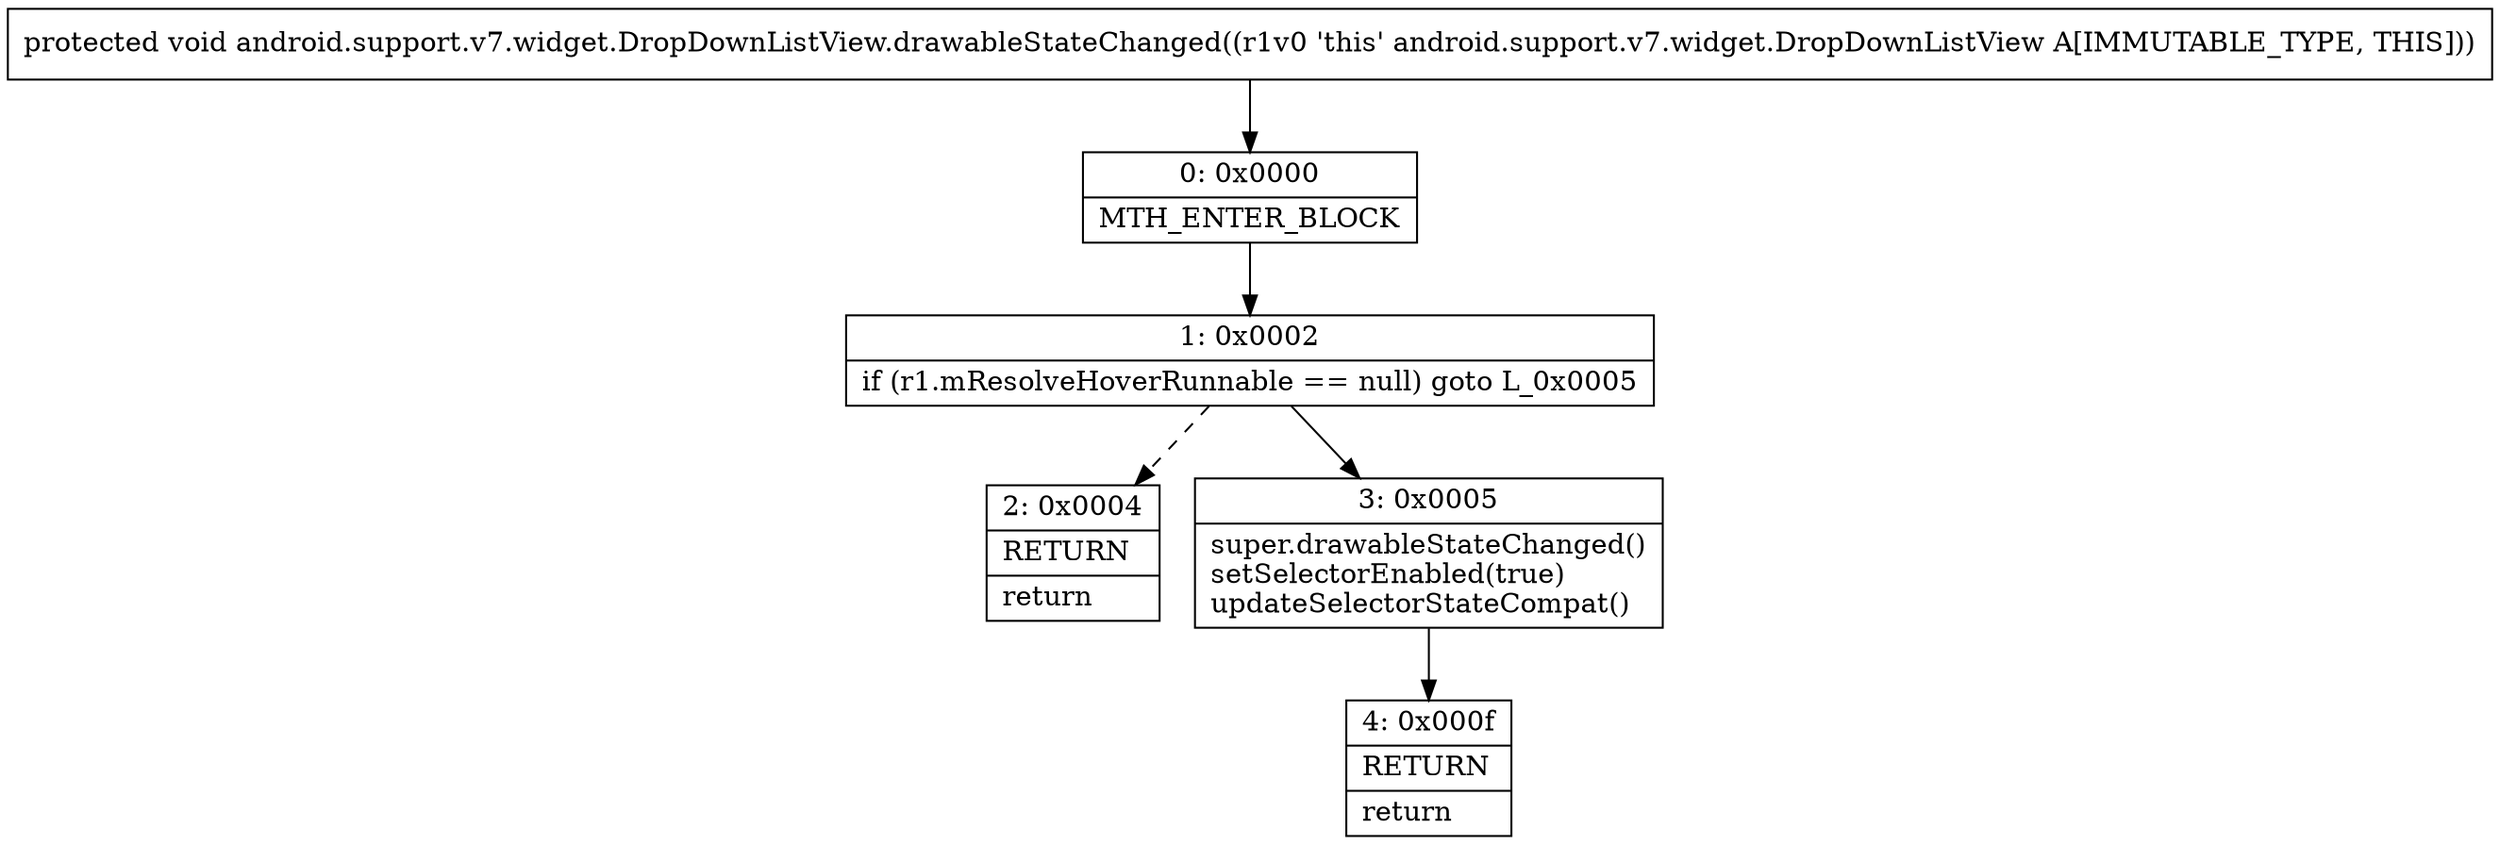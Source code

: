 digraph "CFG forandroid.support.v7.widget.DropDownListView.drawableStateChanged()V" {
Node_0 [shape=record,label="{0\:\ 0x0000|MTH_ENTER_BLOCK\l}"];
Node_1 [shape=record,label="{1\:\ 0x0002|if (r1.mResolveHoverRunnable == null) goto L_0x0005\l}"];
Node_2 [shape=record,label="{2\:\ 0x0004|RETURN\l|return\l}"];
Node_3 [shape=record,label="{3\:\ 0x0005|super.drawableStateChanged()\lsetSelectorEnabled(true)\lupdateSelectorStateCompat()\l}"];
Node_4 [shape=record,label="{4\:\ 0x000f|RETURN\l|return\l}"];
MethodNode[shape=record,label="{protected void android.support.v7.widget.DropDownListView.drawableStateChanged((r1v0 'this' android.support.v7.widget.DropDownListView A[IMMUTABLE_TYPE, THIS])) }"];
MethodNode -> Node_0;
Node_0 -> Node_1;
Node_1 -> Node_2[style=dashed];
Node_1 -> Node_3;
Node_3 -> Node_4;
}

